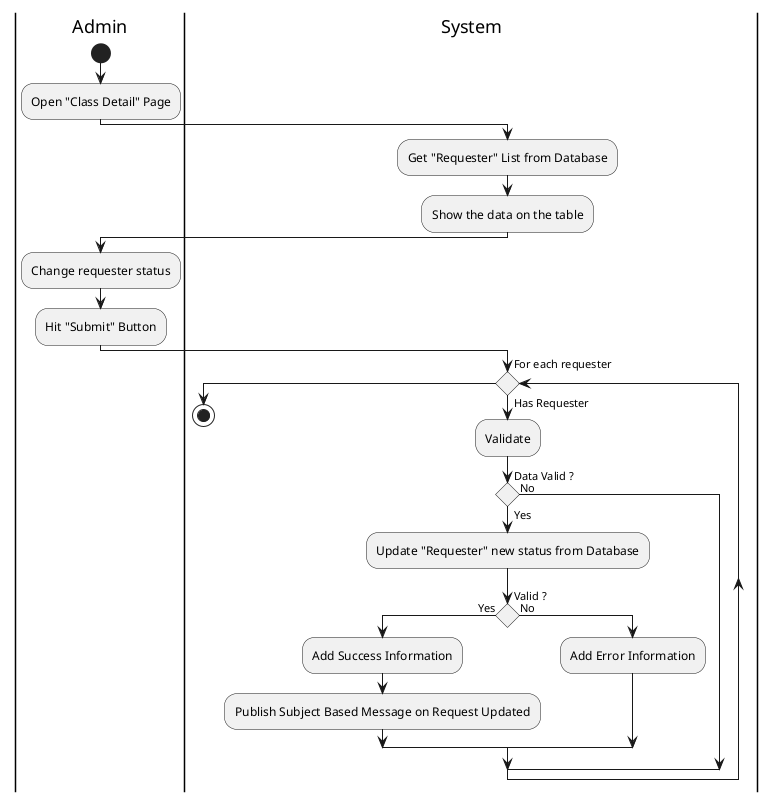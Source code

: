 @startuml CommitRequest

skinparam ConditionEndStyle hline
skinparam conditionStyle diamond
skinparam Monochrome true
skinparam Shadowing false

|Admin|
start
:Open "Class Detail" Page;

|System|
:Get "Requester" List from Database;
:Show the data on the table;

|Admin|
:Change requester status;
:Hit "Submit" Button;

|System|
while (For each requester) is (Has Requester)
    :Validate;

    if (Data Valid ?) then (Yes)
        :Update "Requester" new status from Database;

        if (Valid ?) then (Yes)
            :Add Success Information;
            :Publish Subject Based Message on Request Updated;
        else (No)
            :Add Error Information;
        endif
    else (No)
    endif
endwhile
stop

@enduml